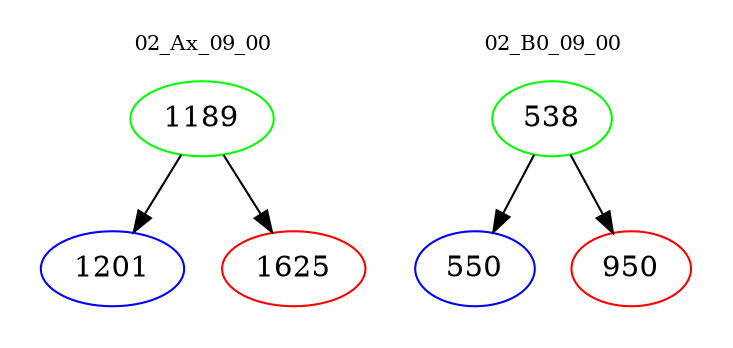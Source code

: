digraph{
subgraph cluster_0 {
color = white
label = "02_Ax_09_00";
fontsize=10;
T0_1189 [label="1189", color="green"]
T0_1189 -> T0_1201 [color="black"]
T0_1201 [label="1201", color="blue"]
T0_1189 -> T0_1625 [color="black"]
T0_1625 [label="1625", color="red"]
}
subgraph cluster_1 {
color = white
label = "02_B0_09_00";
fontsize=10;
T1_538 [label="538", color="green"]
T1_538 -> T1_550 [color="black"]
T1_550 [label="550", color="blue"]
T1_538 -> T1_950 [color="black"]
T1_950 [label="950", color="red"]
}
}
